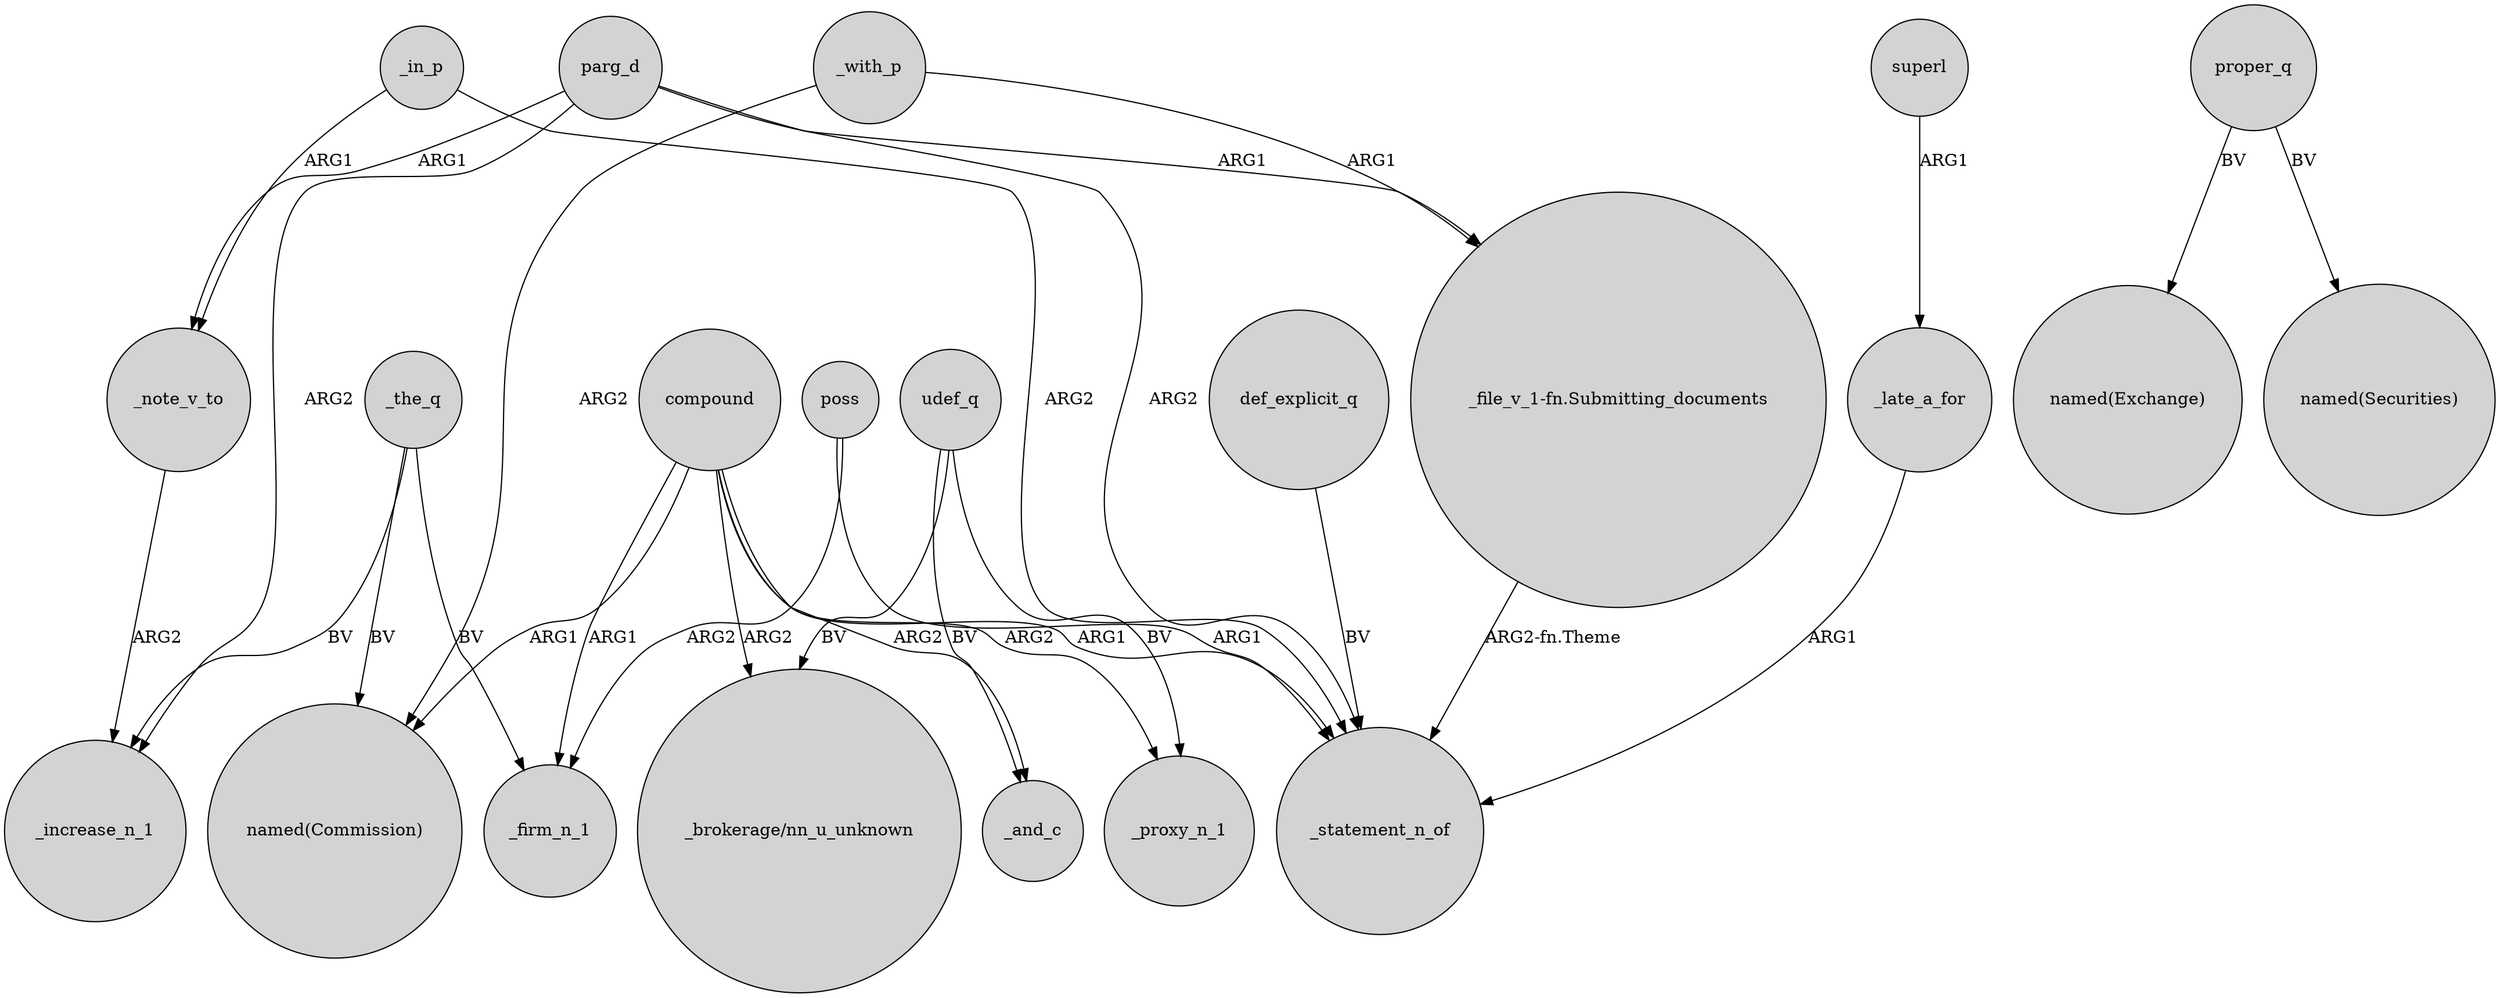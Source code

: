digraph {
	node [shape=circle style=filled]
	_the_q -> "named(Commission)" [label=BV]
	compound -> "named(Commission)" [label=ARG1]
	parg_d -> _note_v_to [label=ARG1]
	_the_q -> _increase_n_1 [label=BV]
	def_explicit_q -> _statement_n_of [label=BV]
	superl -> _late_a_for [label=ARG1]
	poss -> _statement_n_of [label=ARG1]
	_in_p -> _note_v_to [label=ARG1]
	parg_d -> "_file_v_1-fn.Submitting_documents" [label=ARG1]
	proper_q -> "named(Exchange)" [label=BV]
	compound -> "_brokerage/nn_u_unknown" [label=ARG2]
	_with_p -> "_file_v_1-fn.Submitting_documents" [label=ARG1]
	compound -> _proxy_n_1 [label=ARG2]
	_with_p -> "named(Commission)" [label=ARG2]
	udef_q -> _proxy_n_1 [label=BV]
	udef_q -> "_brokerage/nn_u_unknown" [label=BV]
	compound -> _and_c [label=ARG2]
	compound -> _statement_n_of [label=ARG1]
	parg_d -> _increase_n_1 [label=ARG2]
	poss -> _firm_n_1 [label=ARG2]
	compound -> _firm_n_1 [label=ARG1]
	proper_q -> "named(Securities)" [label=BV]
	_the_q -> _firm_n_1 [label=BV]
	_note_v_to -> _increase_n_1 [label=ARG2]
	_in_p -> _statement_n_of [label=ARG2]
	parg_d -> _statement_n_of [label=ARG2]
	udef_q -> _and_c [label=BV]
	"_file_v_1-fn.Submitting_documents" -> _statement_n_of [label="ARG2-fn.Theme"]
	_late_a_for -> _statement_n_of [label=ARG1]
}
